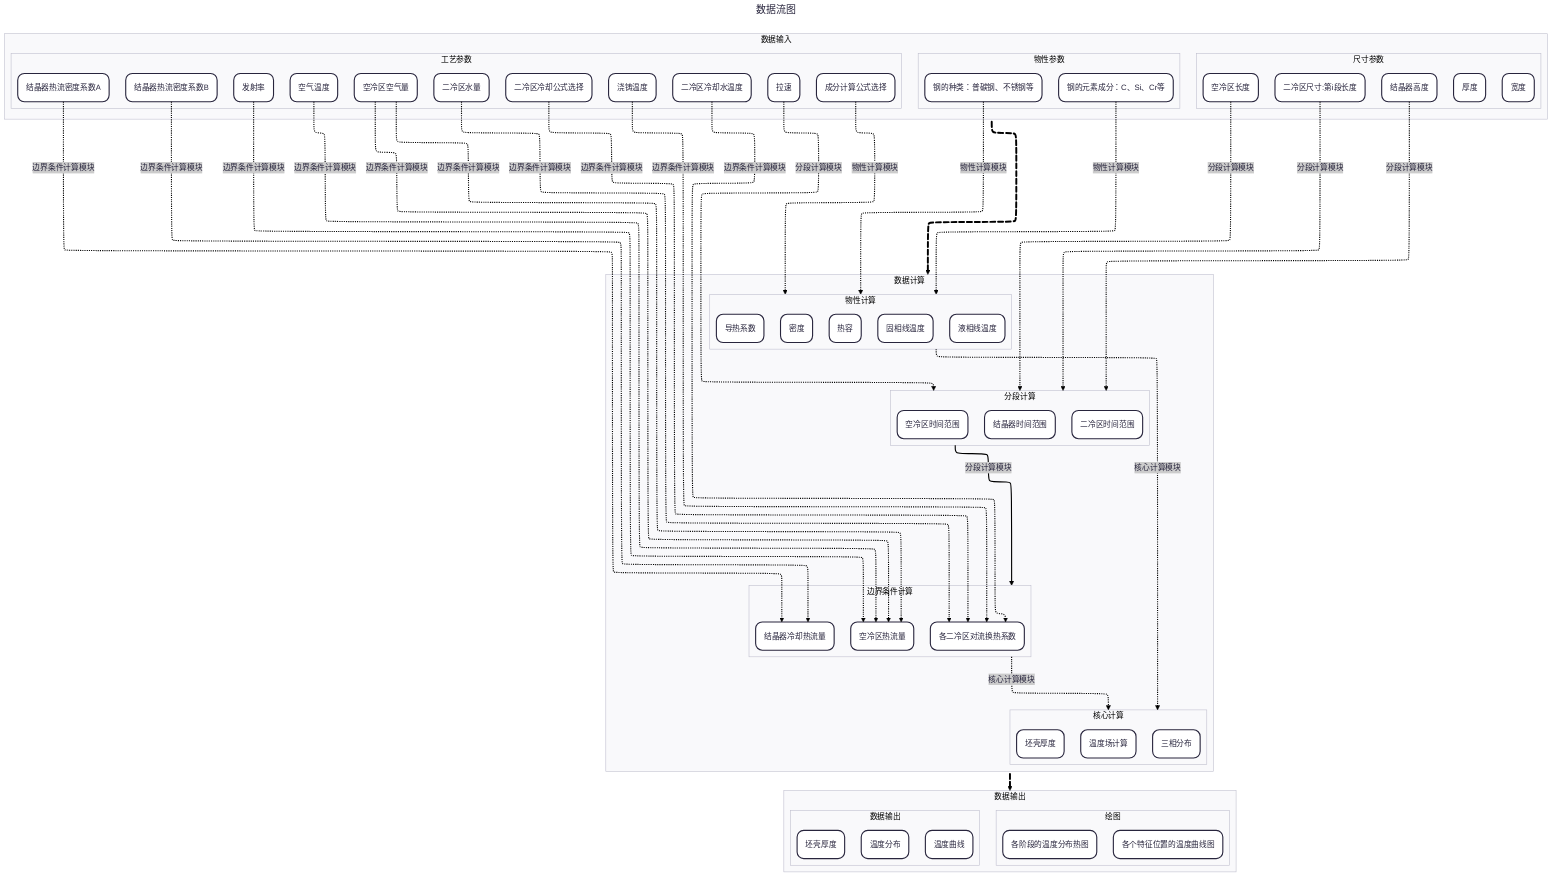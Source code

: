---
title: 数据流图
config:
      theme: redux
---
flowchart-elk TD

        %% 主逻辑模块
        input e1@==>calculate e2@==>output
        calculate_section  --> |分段计算模块|calculate_boundary

        %% 分段计算模块数据导入
        input_process_pulling_speed &  input_mold_height & input_second_cooling_length & input_air_cooling_length -.->|分段计算模块|calculate_section
        calculate_property & calculate_boundary -.->|核心计算模块|calculate_core

        %% 物性计算模块数据导入
        input_process_composition_equation & input_property_steel_type & input_property_steel_composition-.->|物性计算模块|calculate_property

        %% 边界条件计算模块数据导入
        input_process_er_k_a & input_process_er_k_b-.->|边界条件计算模块|calculate_boundary_mold_heat_flow
        input_process_water_colling_equation & input_process_mold_temperature & input_process_water_temperature & input_process_er_k_le-.->|边界条件计算模块|calculate_boundary_pressure
        input_process_emissivity & input_process_air_k_le & input_process_air_k_le & input_process_air_temperature -.->|边界条件计算模块|calculate_boundary_air_heat_flow

        %% 位置调整
        calculate_property ~~~ calculate_boundary ~~~ calculate_section

        %% 动画
        e1@{ animate: true }
        e2@{ animate: true }

        direction LR
        subgraph input [数据输入]
            subgraph input_size[尺寸参数]
                input_slab_width(宽度)
                input_slab_thickness(厚度)
                input_mold_height(结晶器高度)
                %% 二冷区长度
                input_second_cooling_length(二冷区尺寸:第i段长度)
                %% 空冷区长度
                input_air_cooling_length(空冷区长度)
            end
            subgraph input_property[物性参数]
                %% 钢的元素成分
                input_property_steel_composition(钢的元素成分：C、Si、Cr等)
                %% 钢的种类
                input_property_steel_type(钢的种类：普碳钢、不锈钢等)
            end
            %% 工艺参数
            subgraph input_process[工艺参数]
                %% 连铸拉速
                input_process_pulling_speed(拉速)
                %% 二冷区水量le
                input_process_er_k_le(二冷区水量)
                %% 空冷区空气量
                input_process_air_k_le(空冷区空气量)
                %% 空气温度
                input_process_air_temperature(空气温度)
                %% 浇铸温度
                input_process_mold_temperature(浇铸温度)
                %% 结晶器热流密度系数A
                input_process_er_k_a(结晶器热流密度系数A)
                %% 结晶器热流密度系数B
                input_process_er_k_b(结晶器热流密度系数B)
                %% 二冷区冷却水温度
                input_process_water_temperature(二冷区冷却水温度)
                %% 二冷区冷却公式选择
                input_process_water_colling_equation(二冷区冷却公式选择)
                %% 成分计算公式选择
                input_process_composition_equation(成分计算公式选择)
                %% 发射率
                input_process_emissivity(发射率)
            end
        end


        subgraph calculate[数据计算]
        direction LR
            calculate_property ~~~ calculate_section ~~~ calculate_boundary ~~~calculate_core
            %% 物性计算模块
            subgraph calculate_property[物性计算]
                calculate_property_density(密度)
                calculate_property_specific_heat(热容)
                calculate_property_thermal_conductivity(导热系数)
                %% 固相线温度
                calculate_property_solid_line_temperature(固相线温度)
                %% 液相线温度
                calculate_property_liquid_line_temperature(液相线温度)
            end
            %% 边界条件计算模块
            subgraph calculate_boundary[边界条件计算]
                calculate_boundary_mold_heat_flow(结晶器冷却热流量)
                calculate_boundary_pressure(各二冷区对流换热系数)
                %% 空冷区热流量
                calculate_boundary_air_heat_flow(空冷区热流量)
            end
            %% 核心计算模块
            subgraph calculate_core[核心计算]
                calculate_core_temperature(温度场计算)
                %% 三相分布
                calculate_core_three_phase_distribution(三相分布)
                %% 坯壳厚度
                calculate_core_shell_thickness(坯壳厚度)
            end
            %% 分段模块
            subgraph calculate_section[分段计算]
                %% 结晶器时间范围
                calculate_mold_section_time_range(结晶器时间范围)
                %% 二冷区时间范围
                calculate_second_cooling_section_time_range(二冷区时间范围)
                %% 空冷区时间范围
                calculate_air_cooling_section_time_range(空冷区时间范围)
            end
        end


        subgraph output[数据输出]
            %% 绘图模块
            subgraph plot[绘图]
                %% 各阶段的温度分布热图
                plot_temperature_distribution_heatmap(各阶段的温度分布热图)
                %% 各个特征位置的温度曲线图
                plot_temperature_curve(各个特征位置的温度曲线图)
            end
            subgraph output_data[数据输出]
                %% 温度分布
                output_data_temperature_distribution(温度分布)
                %% 温度曲线
                output_data_temperature_curve(温度曲线)
                %% 坯壳厚度
                output_data_shell_thickness(坯壳厚度)
            end
        end